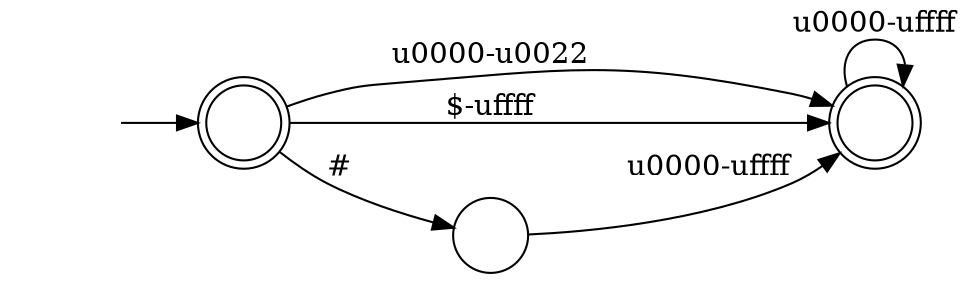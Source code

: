digraph Automaton {
  rankdir = LR;
  0 [shape=doublecircle,label=""];
  initial [shape=plaintext,label=""];
  initial -> 0
  0 -> 2 [label="\u0000-\u0022"]
  0 -> 2 [label="$-\uffff"]
  0 -> 1 [label="#"]
  1 [shape=circle,label=""];
  1 -> 2 [label="\u0000-\uffff"]
  2 [shape=doublecircle,label=""];
  2 -> 2 [label="\u0000-\uffff"]
}
